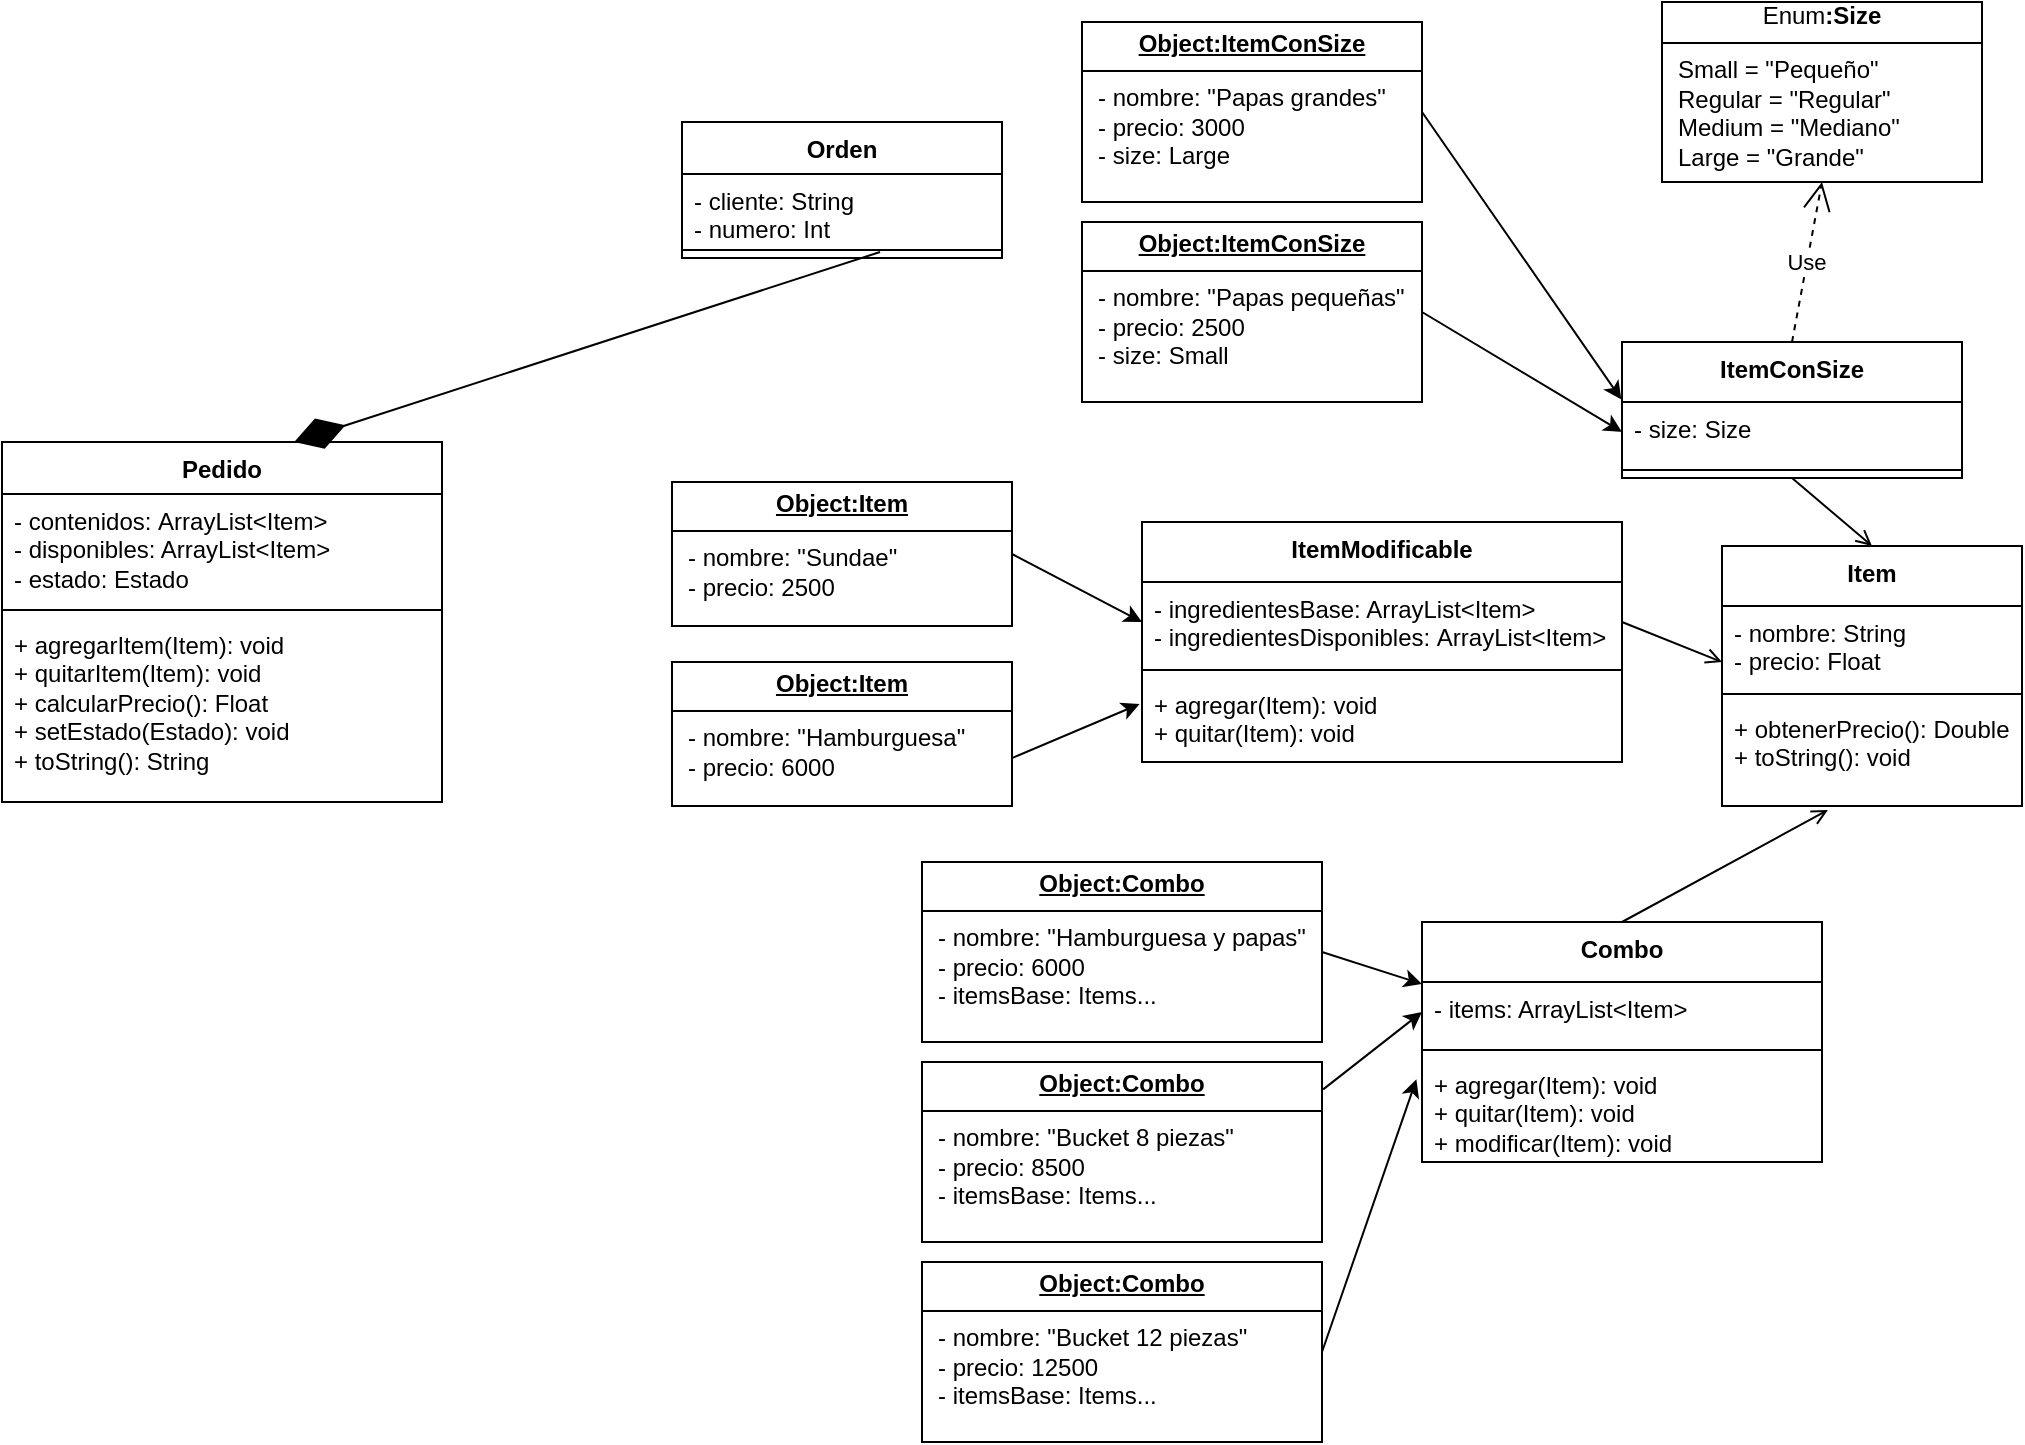 <mxfile version="27.1.6">
  <diagram name="Página-1" id="kwtNOsgFA-iaERq8Jdna">
    <mxGraphModel dx="1693" dy="483" grid="1" gridSize="10" guides="1" tooltips="1" connect="1" arrows="1" fold="1" page="1" pageScale="1" pageWidth="827" pageHeight="1169" background="none" math="0" shadow="0">
      <root>
        <mxCell id="0" />
        <mxCell id="1" parent="0" />
        <mxCell id="Iuf3Fkfz31J1U9Q2YJws-1" value="Pedido" style="swimlane;fontStyle=1;align=center;verticalAlign=top;childLayout=stackLayout;horizontal=1;startSize=26;horizontalStack=0;resizeParent=1;resizeParentMax=0;resizeLast=0;collapsible=1;marginBottom=0;whiteSpace=wrap;html=1;" parent="1" vertex="1">
          <mxGeometry x="-190" y="370" width="220" height="180" as="geometry">
            <mxRectangle x="60" y="30" width="80" height="30" as="alternateBounds" />
          </mxGeometry>
        </mxCell>
        <mxCell id="Iuf3Fkfz31J1U9Q2YJws-2" value="&lt;div&gt;- contenidos:&amp;nbsp;ArrayList&amp;lt;Item&amp;gt;&lt;/div&gt;&lt;div&gt;- disponibles: ArrayList&amp;lt;Item&amp;gt;&lt;/div&gt;&lt;div&gt;- estado: Estado&amp;nbsp;&lt;/div&gt;" style="text;strokeColor=none;fillColor=none;align=left;verticalAlign=top;spacingLeft=4;spacingRight=4;overflow=hidden;rotatable=0;points=[[0,0.5],[1,0.5]];portConstraint=eastwest;whiteSpace=wrap;html=1;" parent="Iuf3Fkfz31J1U9Q2YJws-1" vertex="1">
          <mxGeometry y="26" width="220" height="54" as="geometry" />
        </mxCell>
        <mxCell id="Iuf3Fkfz31J1U9Q2YJws-3" value="" style="line;strokeWidth=1;fillColor=none;align=left;verticalAlign=middle;spacingTop=-1;spacingLeft=3;spacingRight=3;rotatable=0;labelPosition=right;points=[];portConstraint=eastwest;strokeColor=inherit;" parent="Iuf3Fkfz31J1U9Q2YJws-1" vertex="1">
          <mxGeometry y="80" width="220" height="8" as="geometry" />
        </mxCell>
        <mxCell id="Iuf3Fkfz31J1U9Q2YJws-4" value="&lt;div&gt;+ agregarItem(Item): void&lt;/div&gt;&lt;div&gt;+ quitarItem(Item): void&lt;/div&gt;&lt;div&gt;+ calcularPrecio(): Float&lt;/div&gt;&lt;div&gt;+ setEstado(Estado): void&lt;/div&gt;+ toString(): String" style="text;strokeColor=none;fillColor=none;align=left;verticalAlign=top;spacingLeft=4;spacingRight=4;overflow=hidden;rotatable=0;points=[[0,0.5],[1,0.5]];portConstraint=eastwest;whiteSpace=wrap;html=1;" parent="Iuf3Fkfz31J1U9Q2YJws-1" vertex="1">
          <mxGeometry y="88" width="220" height="92" as="geometry" />
        </mxCell>
        <mxCell id="Iuf3Fkfz31J1U9Q2YJws-101" value="&lt;div align=&quot;center&quot;&gt;Enum&lt;b&gt;:Size&lt;/b&gt;&lt;/div&gt;&lt;hr size=&quot;1&quot; style=&quot;border-style:solid;&quot;&gt;&lt;p style=&quot;margin:0px;margin-left:8px;&quot;&gt;Small = &quot;Pequeño&quot;&lt;/p&gt;&lt;p style=&quot;margin:0px;margin-left:8px;&quot;&gt;Regular = &quot;Regular&quot;&lt;br&gt;Medium = &quot;Mediano&quot;&lt;br&gt;Large = &quot;Grande&quot;&lt;/p&gt;" style="verticalAlign=top;align=left;overflow=fill;html=1;whiteSpace=wrap;" parent="1" vertex="1">
          <mxGeometry x="640" y="150" width="160" height="90" as="geometry" />
        </mxCell>
        <mxCell id="Iuf3Fkfz31J1U9Q2YJws-172" value="&lt;div&gt;&lt;span style=&quot;background-color: transparent;&quot;&gt;Combo&lt;/span&gt;&lt;br&gt;&lt;/div&gt;&lt;div&gt;&lt;br&gt;&lt;/div&gt;&lt;div&gt;&lt;br&gt;&lt;/div&gt;" style="swimlane;fontStyle=1;align=center;verticalAlign=top;childLayout=stackLayout;horizontal=1;startSize=30;horizontalStack=0;resizeParent=1;resizeParentMax=0;resizeLast=0;collapsible=1;marginBottom=0;whiteSpace=wrap;html=1;" parent="1" vertex="1">
          <mxGeometry x="520" y="610" width="200" height="120" as="geometry" />
        </mxCell>
        <mxCell id="Iuf3Fkfz31J1U9Q2YJws-173" value="- items: ArrayList&amp;lt;Item&amp;gt;" style="text;strokeColor=none;fillColor=none;align=left;verticalAlign=top;spacingLeft=4;spacingRight=4;overflow=hidden;rotatable=0;points=[[0,0.5],[1,0.5]];portConstraint=eastwest;whiteSpace=wrap;html=1;" parent="Iuf3Fkfz31J1U9Q2YJws-172" vertex="1">
          <mxGeometry y="30" width="200" height="30" as="geometry" />
        </mxCell>
        <mxCell id="Iuf3Fkfz31J1U9Q2YJws-174" value="" style="line;strokeWidth=1;fillColor=none;align=left;verticalAlign=middle;spacingTop=-1;spacingLeft=3;spacingRight=3;rotatable=0;labelPosition=right;points=[];portConstraint=eastwest;strokeColor=inherit;" parent="Iuf3Fkfz31J1U9Q2YJws-172" vertex="1">
          <mxGeometry y="60" width="200" height="8" as="geometry" />
        </mxCell>
        <mxCell id="Iuf3Fkfz31J1U9Q2YJws-175" value="+ agregar(Item): void&lt;div&gt;+ quitar(Item): void&lt;br&gt;&lt;/div&gt;&lt;div&gt;+ modificar(Item): void&lt;/div&gt;" style="text;strokeColor=none;fillColor=none;align=left;verticalAlign=top;spacingLeft=4;spacingRight=4;overflow=hidden;rotatable=0;points=[[0,0.5],[1,0.5]];portConstraint=eastwest;whiteSpace=wrap;html=1;" parent="Iuf3Fkfz31J1U9Q2YJws-172" vertex="1">
          <mxGeometry y="68" width="200" height="52" as="geometry" />
        </mxCell>
        <mxCell id="ap4UOJv1qxz4yGdEWML0-2" value="&lt;div&gt;Item&lt;/div&gt;" style="swimlane;fontStyle=1;align=center;verticalAlign=top;childLayout=stackLayout;horizontal=1;startSize=30;horizontalStack=0;resizeParent=1;resizeParentMax=0;resizeLast=0;collapsible=1;marginBottom=0;whiteSpace=wrap;html=1;" vertex="1" parent="1">
          <mxGeometry x="670" y="422" width="150" height="130" as="geometry" />
        </mxCell>
        <mxCell id="ap4UOJv1qxz4yGdEWML0-3" value="&lt;div&gt;- nombre: String&lt;/div&gt;&lt;div&gt;- precio: Float&lt;/div&gt;" style="text;strokeColor=none;fillColor=none;align=left;verticalAlign=top;spacingLeft=4;spacingRight=4;overflow=hidden;rotatable=0;points=[[0,0.5],[1,0.5]];portConstraint=eastwest;whiteSpace=wrap;html=1;" vertex="1" parent="ap4UOJv1qxz4yGdEWML0-2">
          <mxGeometry y="30" width="150" height="40" as="geometry" />
        </mxCell>
        <mxCell id="ap4UOJv1qxz4yGdEWML0-4" value="" style="line;strokeWidth=1;fillColor=none;align=left;verticalAlign=middle;spacingTop=-1;spacingLeft=3;spacingRight=3;rotatable=0;labelPosition=right;points=[];portConstraint=eastwest;strokeColor=inherit;" vertex="1" parent="ap4UOJv1qxz4yGdEWML0-2">
          <mxGeometry y="70" width="150" height="8" as="geometry" />
        </mxCell>
        <mxCell id="ap4UOJv1qxz4yGdEWML0-5" value="&lt;div&gt;+ obtenerPrecio(): Double&lt;/div&gt;&lt;div&gt;+ toString(): void&lt;/div&gt;&lt;div&gt;&lt;br&gt;&lt;/div&gt;&lt;div&gt;&lt;br&gt;&lt;/div&gt;" style="text;strokeColor=none;fillColor=none;align=left;verticalAlign=top;spacingLeft=4;spacingRight=4;overflow=hidden;rotatable=0;points=[[0,0.5],[1,0.5]];portConstraint=eastwest;whiteSpace=wrap;html=1;" vertex="1" parent="ap4UOJv1qxz4yGdEWML0-2">
          <mxGeometry y="78" width="150" height="52" as="geometry" />
        </mxCell>
        <mxCell id="ap4UOJv1qxz4yGdEWML0-12" value="" style="endArrow=classic;html=1;rounded=0;exitX=1;exitY=0.5;exitDx=0;exitDy=0;entryX=0;entryY=0.5;entryDx=0;entryDy=0;fontStyle=1" edge="1" parent="1" source="ap4UOJv1qxz4yGdEWML0-64" target="ap4UOJv1qxz4yGdEWML0-29">
          <mxGeometry width="50" height="50" relative="1" as="geometry">
            <mxPoint x="600" y="319" as="sourcePoint" />
            <mxPoint x="430" y="350" as="targetPoint" />
          </mxGeometry>
        </mxCell>
        <mxCell id="ap4UOJv1qxz4yGdEWML0-14" value="" style="endArrow=classic;html=1;rounded=0;entryX=-0.002;entryY=-0.044;entryDx=0;entryDy=0;entryPerimeter=0;exitX=1;exitY=0.5;exitDx=0;exitDy=0;" edge="1" parent="1" source="ap4UOJv1qxz4yGdEWML0-63" target="ap4UOJv1qxz4yGdEWML0-29">
          <mxGeometry width="50" height="50" relative="1" as="geometry">
            <mxPoint x="600" y="229" as="sourcePoint" />
            <mxPoint x="430" y="350" as="targetPoint" />
          </mxGeometry>
        </mxCell>
        <mxCell id="ap4UOJv1qxz4yGdEWML0-28" value="ItemConSize" style="swimlane;fontStyle=1;align=center;verticalAlign=top;childLayout=stackLayout;horizontal=1;startSize=30;horizontalStack=0;resizeParent=1;resizeParentMax=0;resizeLast=0;collapsible=1;marginBottom=0;whiteSpace=wrap;html=1;" vertex="1" parent="1">
          <mxGeometry x="620" y="320" width="170" height="68" as="geometry" />
        </mxCell>
        <mxCell id="ap4UOJv1qxz4yGdEWML0-29" value="&lt;div&gt;&lt;span style=&quot;background-color: transparent;&quot;&gt;- size: Size&lt;/span&gt;&lt;br&gt;&lt;/div&gt;" style="text;strokeColor=none;fillColor=none;align=left;verticalAlign=top;spacingLeft=4;spacingRight=4;overflow=hidden;rotatable=0;points=[[0,0.5],[1,0.5]];portConstraint=eastwest;whiteSpace=wrap;html=1;" vertex="1" parent="ap4UOJv1qxz4yGdEWML0-28">
          <mxGeometry y="30" width="170" height="30" as="geometry" />
        </mxCell>
        <mxCell id="ap4UOJv1qxz4yGdEWML0-30" value="" style="line;strokeWidth=1;fillColor=none;align=left;verticalAlign=middle;spacingTop=-1;spacingLeft=3;spacingRight=3;rotatable=0;labelPosition=right;points=[];portConstraint=eastwest;strokeColor=inherit;" vertex="1" parent="ap4UOJv1qxz4yGdEWML0-28">
          <mxGeometry y="60" width="170" height="8" as="geometry" />
        </mxCell>
        <mxCell id="ap4UOJv1qxz4yGdEWML0-32" value="" style="endArrow=open;html=1;rounded=0;exitX=0.5;exitY=1;exitDx=0;exitDy=0;entryX=0.5;entryY=0;entryDx=0;entryDy=0;endFill=0;" edge="1" parent="1" source="ap4UOJv1qxz4yGdEWML0-28" target="ap4UOJv1qxz4yGdEWML0-2">
          <mxGeometry width="50" height="50" relative="1" as="geometry">
            <mxPoint x="655.43" y="379.496" as="sourcePoint" />
            <mxPoint x="630" y="380" as="targetPoint" />
          </mxGeometry>
        </mxCell>
        <mxCell id="ap4UOJv1qxz4yGdEWML0-36" value="" style="endArrow=classic;html=1;rounded=0;exitX=1.003;exitY=0.152;exitDx=0;exitDy=0;entryX=0;entryY=0.5;entryDx=0;entryDy=0;exitPerimeter=0;" edge="1" parent="1" source="ap4UOJv1qxz4yGdEWML0-51" target="Iuf3Fkfz31J1U9Q2YJws-173">
          <mxGeometry width="50" height="50" relative="1" as="geometry">
            <mxPoint x="640" y="600" as="sourcePoint" />
            <mxPoint x="670" y="658" as="targetPoint" />
          </mxGeometry>
        </mxCell>
        <mxCell id="ap4UOJv1qxz4yGdEWML0-50" value="Use" style="endArrow=open;endSize=12;dashed=1;html=1;rounded=0;exitX=0.5;exitY=0;exitDx=0;exitDy=0;entryX=0.5;entryY=1;entryDx=0;entryDy=0;" edge="1" parent="1" source="ap4UOJv1qxz4yGdEWML0-28" target="Iuf3Fkfz31J1U9Q2YJws-101">
          <mxGeometry x="-0.004" width="160" relative="1" as="geometry">
            <mxPoint x="370" y="340" as="sourcePoint" />
            <mxPoint x="530" y="340" as="targetPoint" />
            <mxPoint as="offset" />
          </mxGeometry>
        </mxCell>
        <mxCell id="ap4UOJv1qxz4yGdEWML0-51" value="&lt;p style=&quot;margin:0px;margin-top:4px;text-align:center;text-decoration:underline;&quot;&gt;&lt;b&gt;Object:Combo&lt;/b&gt;&lt;/p&gt;&lt;hr size=&quot;1&quot; style=&quot;border-style:solid;&quot;&gt;&lt;p style=&quot;margin:0px;margin-left:8px;&quot;&gt;- nombre: &quot;Bucket 8 piezas&quot;&lt;/p&gt;&lt;p style=&quot;margin:0px;margin-left:8px;&quot;&gt;- precio: 8500&lt;/p&gt;&lt;p style=&quot;margin:0px;margin-left:8px;&quot;&gt;- itemsBase: Items...&lt;/p&gt;" style="verticalAlign=top;align=left;overflow=fill;html=1;whiteSpace=wrap;" vertex="1" parent="1">
          <mxGeometry x="270" y="680" width="200" height="90" as="geometry" />
        </mxCell>
        <mxCell id="ap4UOJv1qxz4yGdEWML0-52" value="&lt;p style=&quot;margin:0px;margin-top:4px;text-align:center;text-decoration:underline;&quot;&gt;&lt;b&gt;Object:Combo&lt;/b&gt;&lt;/p&gt;&lt;hr size=&quot;1&quot; style=&quot;border-style:solid;&quot;&gt;&lt;p style=&quot;margin:0px;margin-left:8px;&quot;&gt;- nombre: &quot;Bucket 12 piezas&quot;&lt;/p&gt;&lt;p style=&quot;margin:0px;margin-left:8px;&quot;&gt;- precio: 12500&lt;/p&gt;&lt;p style=&quot;margin:0px;margin-left:8px;&quot;&gt;- itemsBase:&amp;nbsp;&lt;span style=&quot;background-color: transparent;&quot;&gt;Items...&lt;/span&gt;&lt;/p&gt;" style="verticalAlign=top;align=left;overflow=fill;html=1;whiteSpace=wrap;" vertex="1" parent="1">
          <mxGeometry x="270" y="780" width="200" height="90" as="geometry" />
        </mxCell>
        <mxCell id="ap4UOJv1qxz4yGdEWML0-53" value="" style="endArrow=classic;html=1;rounded=0;entryX=-0.014;entryY=0.205;entryDx=0;entryDy=0;entryPerimeter=0;exitX=1;exitY=0.5;exitDx=0;exitDy=0;" edge="1" parent="1" source="ap4UOJv1qxz4yGdEWML0-52" target="Iuf3Fkfz31J1U9Q2YJws-175">
          <mxGeometry width="50" height="50" relative="1" as="geometry">
            <mxPoint x="430" y="810" as="sourcePoint" />
            <mxPoint x="480" y="760" as="targetPoint" />
          </mxGeometry>
        </mxCell>
        <mxCell id="ap4UOJv1qxz4yGdEWML0-54" value="" style="endArrow=open;html=1;rounded=0;exitX=0.5;exitY=0;exitDx=0;exitDy=0;entryX=0.353;entryY=1.038;entryDx=0;entryDy=0;entryPerimeter=0;endFill=0;" edge="1" parent="1" source="Iuf3Fkfz31J1U9Q2YJws-172" target="ap4UOJv1qxz4yGdEWML0-5">
          <mxGeometry width="50" height="50" relative="1" as="geometry">
            <mxPoint x="580" y="580" as="sourcePoint" />
            <mxPoint x="609" y="586" as="targetPoint" />
          </mxGeometry>
        </mxCell>
        <mxCell id="ap4UOJv1qxz4yGdEWML0-56" value="&lt;p style=&quot;margin:0px;margin-top:4px;text-align:center;text-decoration:underline;&quot;&gt;&lt;b&gt;Object:Combo&lt;/b&gt;&lt;/p&gt;&lt;hr size=&quot;1&quot; style=&quot;border-style:solid;&quot;&gt;&lt;p style=&quot;margin:0px;margin-left:8px;&quot;&gt;- nombre: &quot;Hamburguesa y papas&quot;&lt;/p&gt;&lt;p style=&quot;margin:0px;margin-left:8px;&quot;&gt;- precio: 6000&lt;/p&gt;&lt;p style=&quot;margin:0px;margin-left:8px;&quot;&gt;- itemsBase: Items...&lt;/p&gt;" style="verticalAlign=top;align=left;overflow=fill;html=1;whiteSpace=wrap;" vertex="1" parent="1">
          <mxGeometry x="270" y="580" width="200" height="90" as="geometry" />
        </mxCell>
        <mxCell id="ap4UOJv1qxz4yGdEWML0-57" value="" style="endArrow=classic;html=1;rounded=0;entryX=0;entryY=0.033;entryDx=0;entryDy=0;entryPerimeter=0;exitX=1;exitY=0.5;exitDx=0;exitDy=0;" edge="1" parent="1" source="ap4UOJv1qxz4yGdEWML0-56" target="Iuf3Fkfz31J1U9Q2YJws-173">
          <mxGeometry width="50" height="50" relative="1" as="geometry">
            <mxPoint x="420" y="660" as="sourcePoint" />
            <mxPoint x="470" y="610" as="targetPoint" />
          </mxGeometry>
        </mxCell>
        <mxCell id="ap4UOJv1qxz4yGdEWML0-58" value="&lt;div&gt;Orden&lt;/div&gt;" style="swimlane;fontStyle=1;align=center;verticalAlign=top;childLayout=stackLayout;horizontal=1;startSize=26;horizontalStack=0;resizeParent=1;resizeParentMax=0;resizeLast=0;collapsible=1;marginBottom=0;whiteSpace=wrap;html=1;" vertex="1" parent="1">
          <mxGeometry x="150" y="210" width="160" height="68" as="geometry" />
        </mxCell>
        <mxCell id="ap4UOJv1qxz4yGdEWML0-59" value="- cliente: String&lt;div&gt;- numero: Int&lt;/div&gt;" style="text;strokeColor=none;fillColor=none;align=left;verticalAlign=top;spacingLeft=4;spacingRight=4;overflow=hidden;rotatable=0;points=[[0,0.5],[1,0.5]];portConstraint=eastwest;whiteSpace=wrap;html=1;" vertex="1" parent="ap4UOJv1qxz4yGdEWML0-58">
          <mxGeometry y="26" width="160" height="34" as="geometry" />
        </mxCell>
        <mxCell id="ap4UOJv1qxz4yGdEWML0-60" value="" style="line;strokeWidth=1;fillColor=none;align=left;verticalAlign=middle;spacingTop=-1;spacingLeft=3;spacingRight=3;rotatable=0;labelPosition=right;points=[];portConstraint=eastwest;strokeColor=inherit;" vertex="1" parent="ap4UOJv1qxz4yGdEWML0-58">
          <mxGeometry y="60" width="160" height="8" as="geometry" />
        </mxCell>
        <mxCell id="ap4UOJv1qxz4yGdEWML0-62" value="" style="endArrow=diamondThin;endFill=1;endSize=24;html=1;rounded=0;exitX=0.619;exitY=0.625;exitDx=0;exitDy=0;exitPerimeter=0;entryX=0.664;entryY=0;entryDx=0;entryDy=0;entryPerimeter=0;" edge="1" parent="1" source="ap4UOJv1qxz4yGdEWML0-60" target="Iuf3Fkfz31J1U9Q2YJws-1">
          <mxGeometry width="160" relative="1" as="geometry">
            <mxPoint x="156.08" y="256.99" as="sourcePoint" />
            <mxPoint x="170" y="300" as="targetPoint" />
          </mxGeometry>
        </mxCell>
        <mxCell id="ap4UOJv1qxz4yGdEWML0-63" value="&lt;p style=&quot;margin:0px;margin-top:4px;text-align:center;text-decoration:underline;&quot;&gt;&lt;b&gt;Object:ItemConSize&lt;/b&gt;&lt;/p&gt;&lt;hr size=&quot;1&quot; style=&quot;border-style:solid;&quot;&gt;&lt;p style=&quot;margin:0px;margin-left:8px;&quot;&gt;- nombre: &quot;Papas grandes&quot;&lt;/p&gt;&lt;p style=&quot;margin:0px;margin-left:8px;&quot;&gt;- precio: 3000&lt;/p&gt;&lt;p style=&quot;margin:0px;margin-left:8px;&quot;&gt;- size: Large&lt;/p&gt;" style="verticalAlign=top;align=left;overflow=fill;html=1;whiteSpace=wrap;" vertex="1" parent="1">
          <mxGeometry x="350" y="160" width="170" height="90" as="geometry" />
        </mxCell>
        <mxCell id="ap4UOJv1qxz4yGdEWML0-64" value="&lt;p style=&quot;margin:0px;margin-top:4px;text-align:center;text-decoration:underline;&quot;&gt;&lt;b&gt;Object:ItemConSize&lt;/b&gt;&lt;/p&gt;&lt;hr size=&quot;1&quot; style=&quot;border-style:solid;&quot;&gt;&lt;p style=&quot;margin:0px;margin-left:8px;&quot;&gt;- nombre: &quot;Papas pequeñas&quot;&lt;/p&gt;&lt;p style=&quot;margin:0px;margin-left:8px;&quot;&gt;- precio: 2500&lt;/p&gt;&lt;p style=&quot;margin:0px;margin-left:8px;&quot;&gt;- size: Small&lt;/p&gt;" style="verticalAlign=top;align=left;overflow=fill;html=1;whiteSpace=wrap;" vertex="1" parent="1">
          <mxGeometry x="350" y="260" width="170" height="90" as="geometry" />
        </mxCell>
        <mxCell id="ap4UOJv1qxz4yGdEWML0-65" value="&lt;p style=&quot;margin:0px;margin-top:4px;text-align:center;text-decoration:underline;&quot;&gt;&lt;b&gt;Object:Item&lt;/b&gt;&lt;/p&gt;&lt;hr size=&quot;1&quot; style=&quot;border-style:solid;&quot;&gt;&lt;p style=&quot;margin:0px;margin-left:8px;&quot;&gt;- nombre: &quot;Sundae&quot;&lt;/p&gt;&lt;p style=&quot;margin:0px;margin-left:8px;&quot;&gt;- precio: 2500&lt;br&gt;&lt;/p&gt;" style="verticalAlign=top;align=left;overflow=fill;html=1;whiteSpace=wrap;" vertex="1" parent="1">
          <mxGeometry x="145" y="390" width="170" height="72" as="geometry" />
        </mxCell>
        <mxCell id="ap4UOJv1qxz4yGdEWML0-66" value="&lt;p style=&quot;margin:0px;margin-top:4px;text-align:center;text-decoration:underline;&quot;&gt;&lt;b&gt;Object:Item&lt;/b&gt;&lt;/p&gt;&lt;hr size=&quot;1&quot; style=&quot;border-style:solid;&quot;&gt;&lt;p style=&quot;margin:0px;margin-left:8px;&quot;&gt;- nombre: &quot;Hamburguesa&quot;&lt;/p&gt;&lt;p style=&quot;margin:0px;margin-left:8px;&quot;&gt;- precio: 6000&lt;br&gt;&lt;/p&gt;" style="verticalAlign=top;align=left;overflow=fill;html=1;whiteSpace=wrap;" vertex="1" parent="1">
          <mxGeometry x="145" y="480" width="170" height="72" as="geometry" />
        </mxCell>
        <mxCell id="ap4UOJv1qxz4yGdEWML0-72" value="&lt;div&gt;ItemModificable&lt;/div&gt;" style="swimlane;fontStyle=1;align=center;verticalAlign=top;childLayout=stackLayout;horizontal=1;startSize=30;horizontalStack=0;resizeParent=1;resizeParentMax=0;resizeLast=0;collapsible=1;marginBottom=0;whiteSpace=wrap;html=1;" vertex="1" parent="1">
          <mxGeometry x="380" y="410" width="240" height="120" as="geometry" />
        </mxCell>
        <mxCell id="ap4UOJv1qxz4yGdEWML0-73" value="- ingredientesBase: ArrayList&amp;lt;Item&amp;gt;&lt;div&gt;- ingredientesDisponibles:&amp;nbsp;&lt;span style=&quot;background-color: transparent;&quot;&gt;ArrayList&amp;lt;Item&amp;gt;&lt;/span&gt;&lt;br&gt;&lt;/div&gt;" style="text;strokeColor=none;fillColor=none;align=left;verticalAlign=top;spacingLeft=4;spacingRight=4;overflow=hidden;rotatable=0;points=[[0,0.5],[1,0.5]];portConstraint=eastwest;whiteSpace=wrap;html=1;" vertex="1" parent="ap4UOJv1qxz4yGdEWML0-72">
          <mxGeometry y="30" width="240" height="40" as="geometry" />
        </mxCell>
        <mxCell id="ap4UOJv1qxz4yGdEWML0-74" value="" style="line;strokeWidth=1;fillColor=none;align=left;verticalAlign=middle;spacingTop=-1;spacingLeft=3;spacingRight=3;rotatable=0;labelPosition=right;points=[];portConstraint=eastwest;strokeColor=inherit;" vertex="1" parent="ap4UOJv1qxz4yGdEWML0-72">
          <mxGeometry y="70" width="240" height="8" as="geometry" />
        </mxCell>
        <mxCell id="ap4UOJv1qxz4yGdEWML0-75" value="&lt;div&gt;+ agregar(Item): void&lt;/div&gt;&lt;div&gt;+ quitar(Item): void&lt;/div&gt;&lt;div&gt;&lt;br&gt;&lt;/div&gt;&lt;div&gt;&lt;br&gt;&lt;/div&gt;" style="text;strokeColor=none;fillColor=none;align=left;verticalAlign=top;spacingLeft=4;spacingRight=4;overflow=hidden;rotatable=0;points=[[0,0.5],[1,0.5]];portConstraint=eastwest;whiteSpace=wrap;html=1;" vertex="1" parent="ap4UOJv1qxz4yGdEWML0-72">
          <mxGeometry y="78" width="240" height="42" as="geometry" />
        </mxCell>
        <mxCell id="ap4UOJv1qxz4yGdEWML0-76" value="" style="endArrow=open;html=1;rounded=0;exitX=1;exitY=0.5;exitDx=0;exitDy=0;endFill=0;" edge="1" parent="1" source="ap4UOJv1qxz4yGdEWML0-73">
          <mxGeometry width="50" height="50" relative="1" as="geometry">
            <mxPoint x="670" y="639" as="sourcePoint" />
            <mxPoint x="670" y="480" as="targetPoint" />
          </mxGeometry>
        </mxCell>
        <mxCell id="ap4UOJv1qxz4yGdEWML0-78" value="" style="endArrow=classic;html=1;rounded=0;exitX=1;exitY=0.5;exitDx=0;exitDy=0;entryX=0;entryY=0.5;entryDx=0;entryDy=0;" edge="1" parent="1" source="ap4UOJv1qxz4yGdEWML0-65" target="ap4UOJv1qxz4yGdEWML0-73">
          <mxGeometry width="50" height="50" relative="1" as="geometry">
            <mxPoint x="570" y="370" as="sourcePoint" />
            <mxPoint x="670" y="430" as="targetPoint" />
          </mxGeometry>
        </mxCell>
        <mxCell id="ap4UOJv1qxz4yGdEWML0-79" value="" style="endArrow=classic;html=1;rounded=0;exitX=1;exitY=0.667;exitDx=0;exitDy=0;entryX=-0.005;entryY=0.31;entryDx=0;entryDy=0;exitPerimeter=0;entryPerimeter=0;" edge="1" parent="1" source="ap4UOJv1qxz4yGdEWML0-66" target="ap4UOJv1qxz4yGdEWML0-75">
          <mxGeometry width="50" height="50" relative="1" as="geometry">
            <mxPoint x="360" y="540" as="sourcePoint" />
            <mxPoint x="460" y="600" as="targetPoint" />
          </mxGeometry>
        </mxCell>
      </root>
    </mxGraphModel>
  </diagram>
</mxfile>
